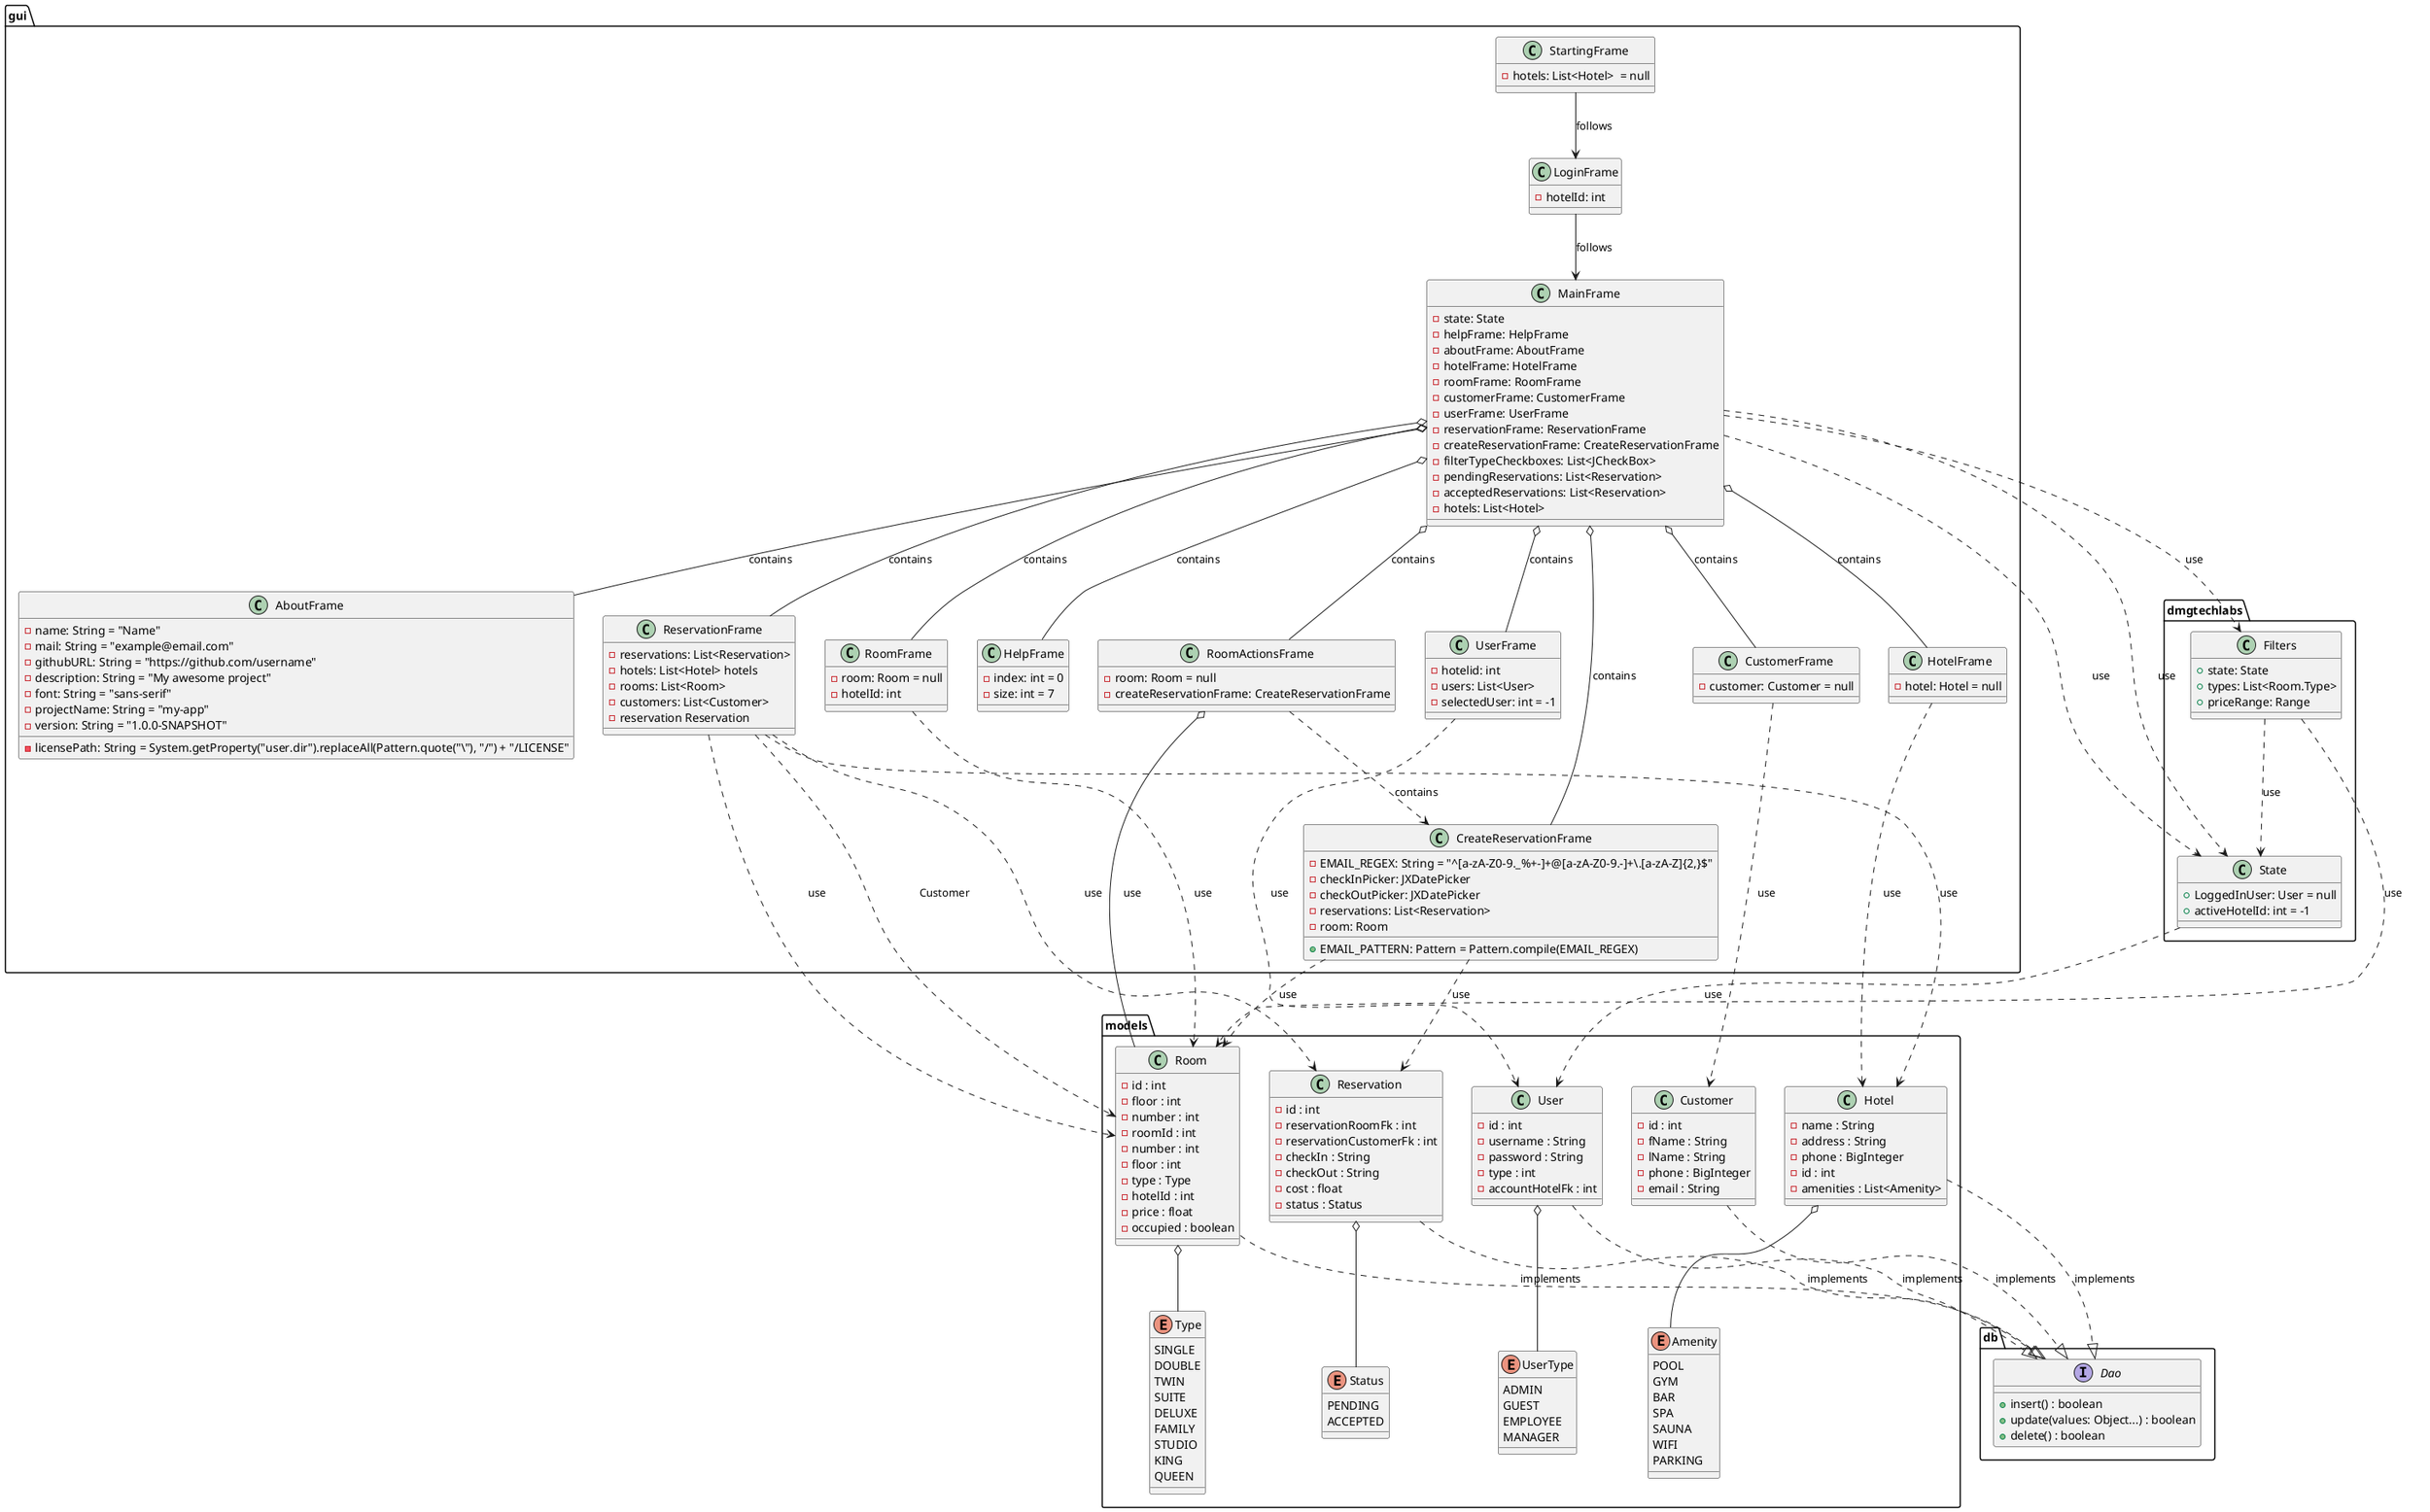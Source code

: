 @startuml gui

package dmgtechlabs {
    class State {
        + LoggedInUser: User = null
        + activeHotelId: int = -1
    }
    
    class Filters {
    	+ state: State
	+ types: List<Room.Type> 
	+ priceRange: Range 
    }
}

package gui {
    class AboutFrame{
	- name: String = "Name"
	- mail: String = "example@email.com"
	- githubURL: String = "https://github.com/username"
	- description: String = "My awesome project"
	- font: String = "sans-serif"
	- projectName: String = "my-app"
	- version: String = "1.0.0-SNAPSHOT"
	- licensePath: String = System.getProperty("user.dir").replaceAll(Pattern.quote("\\"), "/") + "/LICENSE"
    }
    class CreateReservationFrame{
    	- EMAIL_REGEX: String = "^[a-zA-Z0-9._%+-]+@[a-zA-Z0-9.-]+\\.[a-zA-Z]{2,}$"
	+ EMAIL_PATTERN: Pattern = Pattern.compile(EMAIL_REGEX)
	- checkInPicker: JXDatePicker
	- checkOutPicker: JXDatePicker
	- reservations: List<Reservation>
	- room: Room
    }
    class CustomerFrame{
    	- customer: Customer = null
    }
    class HelpFrame{
    	- index: int = 0
	- size: int = 7
    }
    class HotelFrame{
	- hotel: Hotel = null
    }
    class LoginFrame{
    	- hotelId: int
    }
    class MainFrame{
	- state: State
	- helpFrame: HelpFrame
	- aboutFrame: AboutFrame
	- hotelFrame: HotelFrame
	- roomFrame: RoomFrame
	- customerFrame: CustomerFrame
	- userFrame: UserFrame
	- reservationFrame: ReservationFrame
	- createReservationFrame: CreateReservationFrame
	- filterTypeCheckboxes: List<JCheckBox>
	- pendingReservations: List<Reservation>
	- acceptedReservations: List<Reservation>
	- hotels: List<Hotel>
    }
    class ReservationFrame{
    	- reservations: List<Reservation>
	- hotels: List<Hotel> hotels
	- rooms: List<Room>
	- customers: List<Customer>
	- reservation Reservation
    }
    class RoomActionsFrame{
    	- room: Room = null
	- createReservationFrame: CreateReservationFrame
    }
    class RoomFrame{
    	- room: Room = null
	- hotelId: int
    }
    class StartingFrame{
    	- hotels: List<Hotel>  = null
    }
    class UserFrame{
    	- hotelid: int
    	- users: List<User>
    	- selectedUser: int = -1
    }
}

package db {
    interface Dao {
        + insert() : boolean
        + update(values: Object...) : boolean
        + delete() : boolean
    }
}

package models {
    class Hotel {
        - name : String
        - address : String
        - phone : BigInteger
        - id : int
        - amenities : List<Amenity>
    }
    class Room {
        - id : int
        - floor : int
        - number : int
        - roomId : int
        - number : int
        - floor : int
        - type : Type
        - hotelId : int
        - price : float
        - occupied : boolean
    }
    class Reservation {
        - id : int
        - reservationRoomFk : int
        - reservationCustomerFk : int
        - checkIn : String
        - checkOut : String
        - cost : float
        - status : Status
    }
    class User {
        - id : int
        - username : String
        - password : String
        - type : int
        - accountHotelFk : int
    }
    class Customer {
        - id : int
        - fName : String
        - lName : String
        - phone : BigInteger
        - email : String
    }

    enum Amenity {
        POOL
        GYM
        BAR
        SPA
        SAUNA
        WIFI
        PARKING
    }
    enum Status {
        PENDING
        ACCEPTED
    }
    enum Type {
        SINGLE
        DOUBLE
        TWIN
        SUITE
        DELUXE
        FAMILY
        STUDIO
        KING
        QUEEN
    }
    enum UserType {
        ADMIN
        GUEST
        EMPLOYEE
        MANAGER
    }
}

Hotel o-- Amenity
Reservation o-- Status
Room o-- Type
User o-- UserType

Hotel ..|> Dao : implements
Room ..|> Dao : implements
Reservation ..|> Dao : implements
User ..|> Dao : implements
Customer ..|> Dao : implements

StartingFrame --> LoginFrame : follows
LoginFrame --> MainFrame : follows

MainFrame o-- AboutFrame : contains
MainFrame ..> State : use
RoomActionsFrame ..> CreateReservationFrame: contains
RoomActionsFrame o-- Room: use
RoomFrame ..> Room: use
UserFrame ..> User: use
CreateReservationFrame ..> Room: use
CreateReservationFrame ..> Reservation: use
CustomerFrame ..> Customer: use
HotelFrame ..> Hotel: use
ReservationFrame ..> Reservation: use
ReservationFrame ..> Hotel: use
ReservationFrame ..> Room: use
ReservationFrame ..> Room: Customer
State ..> User: use
Filters ..> State: use
Filters ..> Room: use

MainFrame o-- CreateReservationFrame : contains
MainFrame o-- CustomerFrame : contains
MainFrame o-- HelpFrame : contains
MainFrame o-- HotelFrame : contains
MainFrame o-- ReservationFrame : contains
MainFrame o-- RoomActionsFrame : contains
MainFrame o-- RoomFrame : contains
MainFrame o-- UserFrame : contains
MainFrame ..> State : use
MainFrame ..> Filters : use

@enduml
